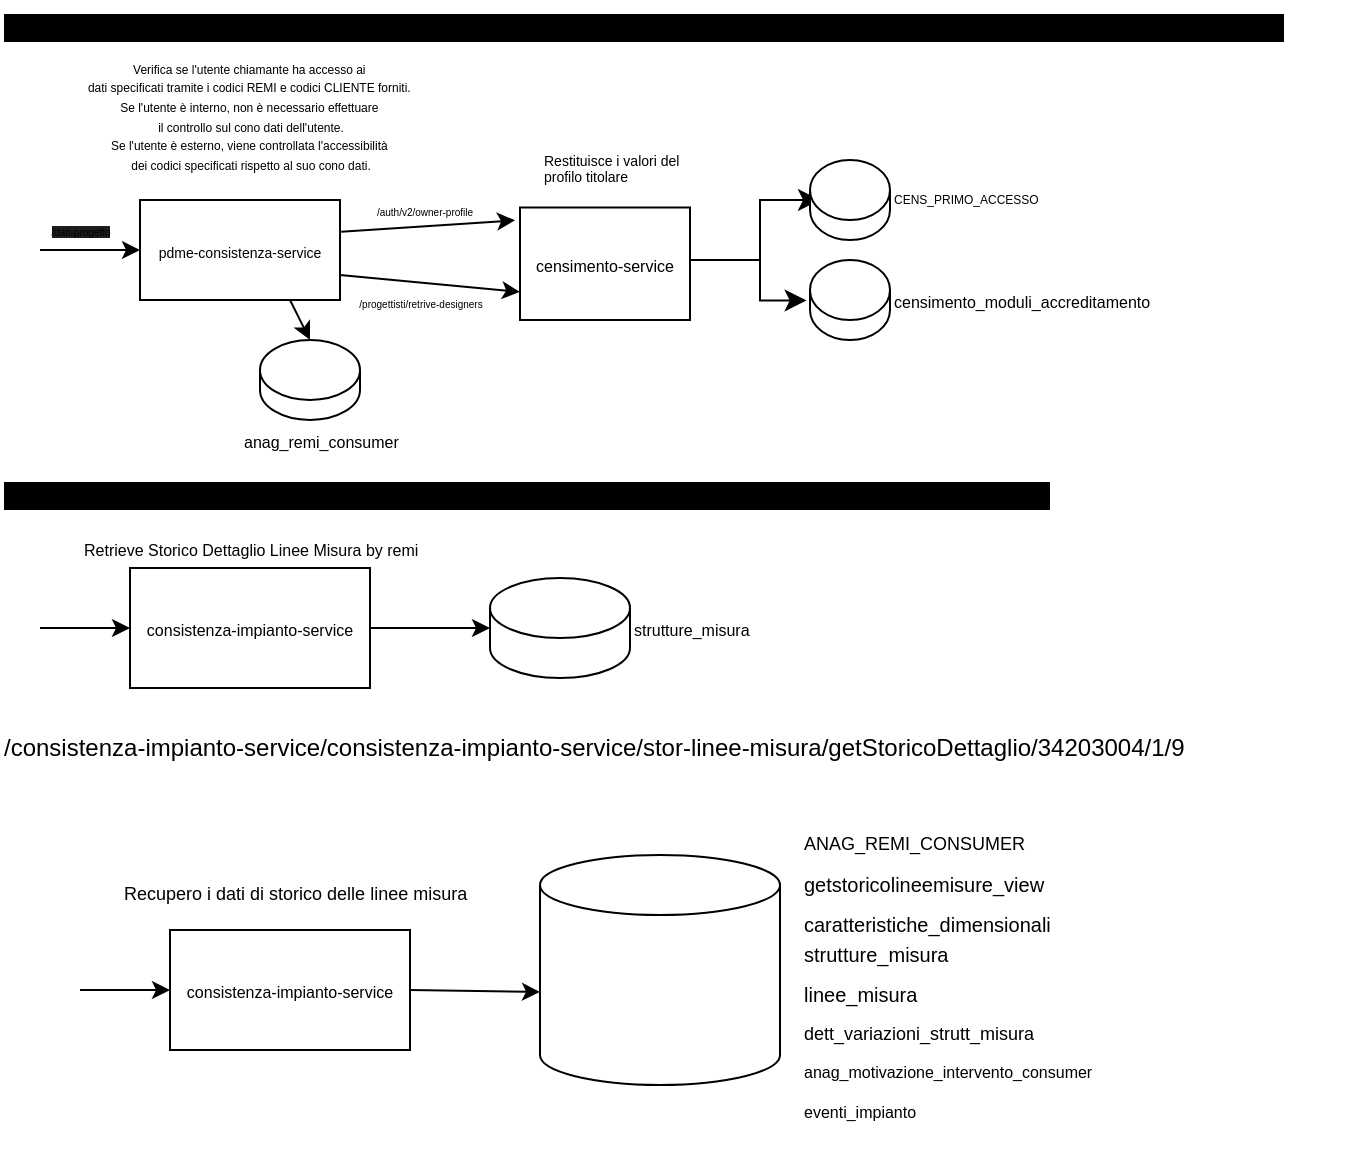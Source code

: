 <mxfile version="26.2.3">
  <diagram name="Page-1" id="8jOllRlOWKZDxfG04baL">
    <mxGraphModel dx="885" dy="1571" grid="1" gridSize="10" guides="1" tooltips="1" connect="1" arrows="1" fold="1" page="1" pageScale="1" pageWidth="850" pageHeight="1100" math="0" shadow="0">
      <root>
        <mxCell id="0" />
        <mxCell id="1" parent="0" />
        <mxCell id="v2llBk8kRjkYERRfXgGO-4" value="" style="endArrow=classic;html=1;rounded=0;entryX=0;entryY=0.5;entryDx=0;entryDy=0;labelBackgroundColor=none;" edge="1" parent="1" target="v2llBk8kRjkYERRfXgGO-14">
          <mxGeometry width="50" height="50" relative="1" as="geometry">
            <mxPoint x="20" y="75" as="sourcePoint" />
            <mxPoint x="50" y="70" as="targetPoint" />
          </mxGeometry>
        </mxCell>
        <mxCell id="v2llBk8kRjkYERRfXgGO-5" value="&lt;span style=&quot;text-wrap-mode: wrap; background-color: rgb(27, 29, 30);&quot;&gt;/dati-progetto&lt;/span&gt;" style="edgeLabel;html=1;align=center;verticalAlign=middle;resizable=0;points=[];fontSize=5;fontColor=default;" vertex="1" connectable="0" parent="v2llBk8kRjkYERRfXgGO-4">
          <mxGeometry x="0.166" relative="1" as="geometry">
            <mxPoint x="-9" y="-10" as="offset" />
          </mxGeometry>
        </mxCell>
        <mxCell id="v2llBk8kRjkYERRfXgGO-8" value="&lt;div style=&quot;line-height: 80%;&quot;&gt;&lt;font style=&quot;font-size: 6px; line-height: 80%;&quot;&gt;Verifica se l&#39;utente chiamante ha accesso ai&amp;nbsp;&lt;/font&gt;&lt;div&gt;&lt;font style=&quot;font-size: 6px; line-height: 80%;&quot;&gt;dati specificati tramite i codici REMI e codici CLIENTE forniti.&amp;nbsp;&lt;/font&gt;&lt;/div&gt;&lt;div&gt;&lt;font style=&quot;font-size: 6px; line-height: 80%;&quot;&gt;Se l&#39;utente è interno, non è necessario effettuare&amp;nbsp;&lt;/font&gt;&lt;/div&gt;&lt;div&gt;&lt;font style=&quot;font-size: 6px; line-height: 80%;&quot;&gt;il controllo sul cono dati dell&#39;utente.&lt;/font&gt;&lt;/div&gt;&lt;div&gt;&lt;font style=&quot;font-size: 6px; line-height: 80%;&quot;&gt;Se l&#39;utente è esterno, viene controllata l&#39;accessibilità&amp;nbsp;&lt;/font&gt;&lt;/div&gt;&lt;div&gt;&lt;font style=&quot;font-size: 6px; line-height: 80%;&quot;&gt;dei codici specificati rispetto al suo cono dati.&lt;/font&gt;&lt;/div&gt;&lt;/div&gt;" style="text;html=1;verticalAlign=middle;labelPosition=center;verticalLabelPosition=middle;align=center;" vertex="1" parent="1">
          <mxGeometry x="60" y="-26.25" width="130" height="66.25" as="geometry" />
        </mxCell>
        <mxCell id="v2llBk8kRjkYERRfXgGO-9" value="" style="endArrow=classic;html=1;rounded=0;exitX=1.006;exitY=0.317;exitDx=0;exitDy=0;entryX=-0.029;entryY=0.114;entryDx=0;entryDy=0;entryPerimeter=0;exitPerimeter=0;" edge="1" parent="1" source="v2llBk8kRjkYERRfXgGO-14" target="v2llBk8kRjkYERRfXgGO-10">
          <mxGeometry width="50" height="50" relative="1" as="geometry">
            <mxPoint x="180" y="70" as="sourcePoint" />
            <mxPoint x="360" y="70" as="targetPoint" />
          </mxGeometry>
        </mxCell>
        <mxCell id="v2llBk8kRjkYERRfXgGO-12" value="&lt;font style=&quot;font-size: 5px;&quot;&gt;/auth/v2/owner-profile&lt;/font&gt;" style="edgeLabel;html=1;align=center;verticalAlign=middle;resizable=0;points=[];" vertex="1" connectable="0" parent="v2llBk8kRjkYERRfXgGO-9">
          <mxGeometry x="-0.357" y="-1" relative="1" as="geometry">
            <mxPoint x="13" y="-11" as="offset" />
          </mxGeometry>
        </mxCell>
        <mxCell id="v2llBk8kRjkYERRfXgGO-10" value="&lt;font style=&quot;font-size: 8px;&quot;&gt;censimento-service&lt;/font&gt;" style="rounded=0;whiteSpace=wrap;html=1;verticalAlign=middle;" vertex="1" parent="1">
          <mxGeometry x="260" y="53.75" width="85" height="56.25" as="geometry" />
        </mxCell>
        <mxCell id="v2llBk8kRjkYERRfXgGO-14" value="&lt;font style=&quot;font-size: 7px;&quot;&gt;pdme-consistenza-service&lt;/font&gt;" style="rounded=0;whiteSpace=wrap;html=1;" vertex="1" parent="1">
          <mxGeometry x="70" y="50" width="100" height="50" as="geometry" />
        </mxCell>
        <mxCell id="v2llBk8kRjkYERRfXgGO-15" value="" style="edgeStyle=elbowEdgeStyle;elbow=horizontal;endArrow=classic;html=1;curved=0;rounded=0;endSize=8;startSize=8;entryX=0;entryY=0.5;entryDx=0;entryDy=0;entryPerimeter=0;" edge="1" parent="1">
          <mxGeometry width="50" height="50" relative="1" as="geometry">
            <mxPoint x="350" y="80" as="sourcePoint" />
            <mxPoint x="410" y="50.0" as="targetPoint" />
            <Array as="points">
              <mxPoint x="380" y="50" />
            </Array>
          </mxGeometry>
        </mxCell>
        <mxCell id="v2llBk8kRjkYERRfXgGO-16" value="" style="shape=cylinder3;whiteSpace=wrap;html=1;boundedLbl=1;backgroundOutline=1;size=15;" vertex="1" parent="1">
          <mxGeometry x="405" y="30" width="40" height="40" as="geometry" />
        </mxCell>
        <mxCell id="v2llBk8kRjkYERRfXgGO-20" value="CENS_PRIMO_ACCESSO" style="text;whiteSpace=wrap;fontSize=6;" vertex="1" parent="1">
          <mxGeometry x="445" y="40" width="90" height="20" as="geometry" />
        </mxCell>
        <mxCell id="v2llBk8kRjkYERRfXgGO-21" value="" style="edgeStyle=elbowEdgeStyle;elbow=horizontal;endArrow=classic;html=1;curved=0;rounded=0;endSize=8;startSize=8;entryX=-0.042;entryY=0.506;entryDx=0;entryDy=0;entryPerimeter=0;" edge="1" parent="1" target="v2llBk8kRjkYERRfXgGO-22">
          <mxGeometry width="50" height="50" relative="1" as="geometry">
            <mxPoint x="345" y="80" as="sourcePoint" />
            <mxPoint x="407.6" y="49.8" as="targetPoint" />
            <Array as="points">
              <mxPoint x="380" y="70" />
            </Array>
          </mxGeometry>
        </mxCell>
        <mxCell id="v2llBk8kRjkYERRfXgGO-22" value="" style="shape=cylinder3;whiteSpace=wrap;html=1;boundedLbl=1;backgroundOutline=1;size=15;" vertex="1" parent="1">
          <mxGeometry x="405" y="80" width="40" height="40" as="geometry" />
        </mxCell>
        <mxCell id="v2llBk8kRjkYERRfXgGO-23" value="censimento_moduli_accreditamento" style="text;whiteSpace=wrap;fontSize=8;" vertex="1" parent="1">
          <mxGeometry x="445" y="90" width="230" height="40" as="geometry" />
        </mxCell>
        <mxCell id="v2llBk8kRjkYERRfXgGO-24" value="Restituisce i valori del profilo titolare" style="text;whiteSpace=wrap;fontSize=7;" vertex="1" parent="1">
          <mxGeometry x="270" y="20" width="80" height="40" as="geometry" />
        </mxCell>
        <mxCell id="v2llBk8kRjkYERRfXgGO-30" value="" style="shape=cylinder3;whiteSpace=wrap;html=1;boundedLbl=1;backgroundOutline=1;size=15;" vertex="1" parent="1">
          <mxGeometry x="130" y="120" width="50" height="40" as="geometry" />
        </mxCell>
        <mxCell id="v2llBk8kRjkYERRfXgGO-31" value="anag_remi_consumer" style="text;whiteSpace=wrap;fontSize=8;" vertex="1" parent="1">
          <mxGeometry x="120" y="160" width="80" height="30" as="geometry" />
        </mxCell>
        <mxCell id="v2llBk8kRjkYERRfXgGO-32" value="" style="endArrow=classic;html=1;rounded=0;exitX=0.75;exitY=1;exitDx=0;exitDy=0;entryX=0.5;entryY=0;entryDx=0;entryDy=0;entryPerimeter=0;" edge="1" parent="1" source="v2llBk8kRjkYERRfXgGO-14" target="v2llBk8kRjkYERRfXgGO-30">
          <mxGeometry width="50" height="50" relative="1" as="geometry">
            <mxPoint x="270" y="150" as="sourcePoint" />
            <mxPoint x="320" y="100" as="targetPoint" />
          </mxGeometry>
        </mxCell>
        <mxCell id="v2llBk8kRjkYERRfXgGO-33" value="" style="endArrow=classic;html=1;rounded=0;exitX=1;exitY=0.75;exitDx=0;exitDy=0;entryX=0;entryY=0.75;entryDx=0;entryDy=0;" edge="1" parent="1" source="v2llBk8kRjkYERRfXgGO-14" target="v2llBk8kRjkYERRfXgGO-10">
          <mxGeometry width="50" height="50" relative="1" as="geometry">
            <mxPoint x="290" y="150" as="sourcePoint" />
            <mxPoint x="340" y="100" as="targetPoint" />
          </mxGeometry>
        </mxCell>
        <mxCell id="v2llBk8kRjkYERRfXgGO-34" value="/progettisti/retrive-designers" style="edgeLabel;html=1;align=center;verticalAlign=middle;resizable=0;points=[];fontSize=5;" vertex="1" connectable="0" parent="v2llBk8kRjkYERRfXgGO-33">
          <mxGeometry x="-0.558" y="-1" relative="1" as="geometry">
            <mxPoint x="20" y="10" as="offset" />
          </mxGeometry>
        </mxCell>
        <mxCell id="v2llBk8kRjkYERRfXgGO-35" value="&lt;span style=&quot;background-color: rgb(0, 0, 0);&quot; data-teams=&quot;true&quot;&gt;&lt;font style=&quot;color: light-dark(rgb(0, 0, 0), rgb(0, 0, 0));&quot;&gt;/pdme-consistenza-service/pdme-consistenza-service/dati-progetto?codiceRemi=34401601&amp;amp;codiceCliente=0020000016&lt;/font&gt;&lt;/span&gt;" style="text;whiteSpace=wrap;html=1;" vertex="1" parent="1">
          <mxGeometry y="-50" width="670" height="50" as="geometry" />
        </mxCell>
        <mxCell id="v2llBk8kRjkYERRfXgGO-36" value="&lt;span style=&quot;background-color: rgb(0, 0, 0);&quot; data-teams=&quot;true&quot;&gt;&lt;font style=&quot;color: light-dark(rgb(0, 0, 0), rgb(0, 0, 0));&quot;&gt;/consistenza-impianto-service/consistenza-impianto-service/stor-linee-misura/getStorico/34203004&lt;/font&gt;&lt;/span&gt;" style="text;whiteSpace=wrap;html=1;" vertex="1" parent="1">
          <mxGeometry y="184" width="560" height="50" as="geometry" />
        </mxCell>
        <mxCell id="v2llBk8kRjkYERRfXgGO-37" value="&lt;font style=&quot;font-size: 8px;&quot;&gt;consistenza-impianto-service&lt;/font&gt;" style="rounded=0;whiteSpace=wrap;html=1;" vertex="1" parent="1">
          <mxGeometry x="65" y="234" width="120" height="60" as="geometry" />
        </mxCell>
        <mxCell id="v2llBk8kRjkYERRfXgGO-38" value="" style="endArrow=classic;html=1;rounded=0;entryX=0;entryY=0.5;entryDx=0;entryDy=0;" edge="1" parent="1" target="v2llBk8kRjkYERRfXgGO-37">
          <mxGeometry width="50" height="50" relative="1" as="geometry">
            <mxPoint x="20" y="264" as="sourcePoint" />
            <mxPoint x="270" y="164" as="targetPoint" />
          </mxGeometry>
        </mxCell>
        <mxCell id="v2llBk8kRjkYERRfXgGO-39" value="Retrieve Storico Dettaglio Linee Misura by remi" style="text;whiteSpace=wrap;fontSize=8;" vertex="1" parent="1">
          <mxGeometry x="40" y="214" width="190" height="30" as="geometry" />
        </mxCell>
        <mxCell id="v2llBk8kRjkYERRfXgGO-40" value="" style="shape=cylinder3;whiteSpace=wrap;html=1;boundedLbl=1;backgroundOutline=1;size=15;" vertex="1" parent="1">
          <mxGeometry x="245" y="239" width="70" height="50" as="geometry" />
        </mxCell>
        <mxCell id="v2llBk8kRjkYERRfXgGO-41" value="strutture_misura" style="text;whiteSpace=wrap;fontSize=8;" vertex="1" parent="1">
          <mxGeometry x="315" y="254" width="65" height="20" as="geometry" />
        </mxCell>
        <mxCell id="v2llBk8kRjkYERRfXgGO-42" value="" style="endArrow=classic;html=1;rounded=0;exitX=1;exitY=0.5;exitDx=0;exitDy=0;entryX=0;entryY=0.5;entryDx=0;entryDy=0;entryPerimeter=0;" edge="1" parent="1" source="v2llBk8kRjkYERRfXgGO-37" target="v2llBk8kRjkYERRfXgGO-40">
          <mxGeometry width="50" height="50" relative="1" as="geometry">
            <mxPoint x="260" y="244" as="sourcePoint" />
            <mxPoint x="310" y="194" as="targetPoint" />
          </mxGeometry>
        </mxCell>
        <mxCell id="v2llBk8kRjkYERRfXgGO-43" value="&lt;span data-teams=&quot;true&quot;&gt;/consistenza-impianto-service/consistenza-impianto-service/stor-linee-misura/getStoricoDettaglio/34203004/1/9&lt;/span&gt;" style="text;whiteSpace=wrap;html=1;labelBackgroundColor=light-dark(#FFFFFF,#FFFFFF);fontColor=light-dark(#000000,#000000);" vertex="1" parent="1">
          <mxGeometry y="310" width="680" height="30" as="geometry" />
        </mxCell>
        <mxCell id="v2llBk8kRjkYERRfXgGO-44" value="&lt;font style=&quot;font-size: 8px;&quot;&gt;consistenza-impianto-service&lt;/font&gt;" style="rounded=0;whiteSpace=wrap;html=1;" vertex="1" parent="1">
          <mxGeometry x="85" y="415" width="120" height="60" as="geometry" />
        </mxCell>
        <mxCell id="v2llBk8kRjkYERRfXgGO-45" value="" style="endArrow=classic;html=1;rounded=0;entryX=0;entryY=0.5;entryDx=0;entryDy=0;" edge="1" parent="1" target="v2llBk8kRjkYERRfXgGO-44">
          <mxGeometry width="50" height="50" relative="1" as="geometry">
            <mxPoint x="40" y="445" as="sourcePoint" />
            <mxPoint x="290" y="345" as="targetPoint" />
          </mxGeometry>
        </mxCell>
        <mxCell id="v2llBk8kRjkYERRfXgGO-46" value="Recupero i dati di storico delle linee misura" style="text;whiteSpace=wrap;fontSize=9;" vertex="1" parent="1">
          <mxGeometry x="60" y="385" width="200" height="20" as="geometry" />
        </mxCell>
        <mxCell id="v2llBk8kRjkYERRfXgGO-49" value="" style="shape=cylinder3;whiteSpace=wrap;html=1;boundedLbl=1;backgroundOutline=1;size=15;" vertex="1" parent="1">
          <mxGeometry x="270" y="377.5" width="120" height="115" as="geometry" />
        </mxCell>
        <mxCell id="v2llBk8kRjkYERRfXgGO-50" value="ANAG_REMI_CONSUMER" style="text;whiteSpace=wrap;fontSize=9;" vertex="1" parent="1">
          <mxGeometry x="400" y="360" width="125" height="20" as="geometry" />
        </mxCell>
        <mxCell id="v2llBk8kRjkYERRfXgGO-52" value="getstoricolineemisure_view" style="text;whiteSpace=wrap;fontSize=10;" vertex="1" parent="1">
          <mxGeometry x="400" y="380" width="125" height="20" as="geometry" />
        </mxCell>
        <mxCell id="v2llBk8kRjkYERRfXgGO-54" value="caratteristiche_dimensionali" style="text;whiteSpace=wrap;fontSize=10;" vertex="1" parent="1">
          <mxGeometry x="400" y="400" width="180" height="40" as="geometry" />
        </mxCell>
        <mxCell id="v2llBk8kRjkYERRfXgGO-56" value="strutture_misura" style="text;whiteSpace=wrap;fontSize=10;" vertex="1" parent="1">
          <mxGeometry x="400" y="415" width="120" height="40" as="geometry" />
        </mxCell>
        <mxCell id="v2llBk8kRjkYERRfXgGO-58" value="linee_misura" style="text;whiteSpace=wrap;fontSize=10;" vertex="1" parent="1">
          <mxGeometry x="400" y="435" width="100" height="40" as="geometry" />
        </mxCell>
        <mxCell id="v2llBk8kRjkYERRfXgGO-60" value="dett_variazioni_strutt_misura" style="text;whiteSpace=wrap;fontSize=9;" vertex="1" parent="1">
          <mxGeometry x="400" y="455" width="190" height="40" as="geometry" />
        </mxCell>
        <mxCell id="v2llBk8kRjkYERRfXgGO-62" value="anag_motivazione_intervento_consumer" style="text;whiteSpace=wrap;fontSize=8;" vertex="1" parent="1">
          <mxGeometry x="400" y="475" width="250" height="40" as="geometry" />
        </mxCell>
        <mxCell id="v2llBk8kRjkYERRfXgGO-64" value="eventi_impianto" style="text;whiteSpace=wrap;fontSize=8;" vertex="1" parent="1">
          <mxGeometry x="400" y="495" width="120" height="40" as="geometry" />
        </mxCell>
        <mxCell id="v2llBk8kRjkYERRfXgGO-65" value="" style="endArrow=classic;html=1;rounded=0;exitX=1;exitY=0.5;exitDx=0;exitDy=0;" edge="1" parent="1" source="v2llBk8kRjkYERRfXgGO-44">
          <mxGeometry width="50" height="50" relative="1" as="geometry">
            <mxPoint x="360" y="550" as="sourcePoint" />
            <mxPoint x="270" y="446" as="targetPoint" />
          </mxGeometry>
        </mxCell>
      </root>
    </mxGraphModel>
  </diagram>
</mxfile>
